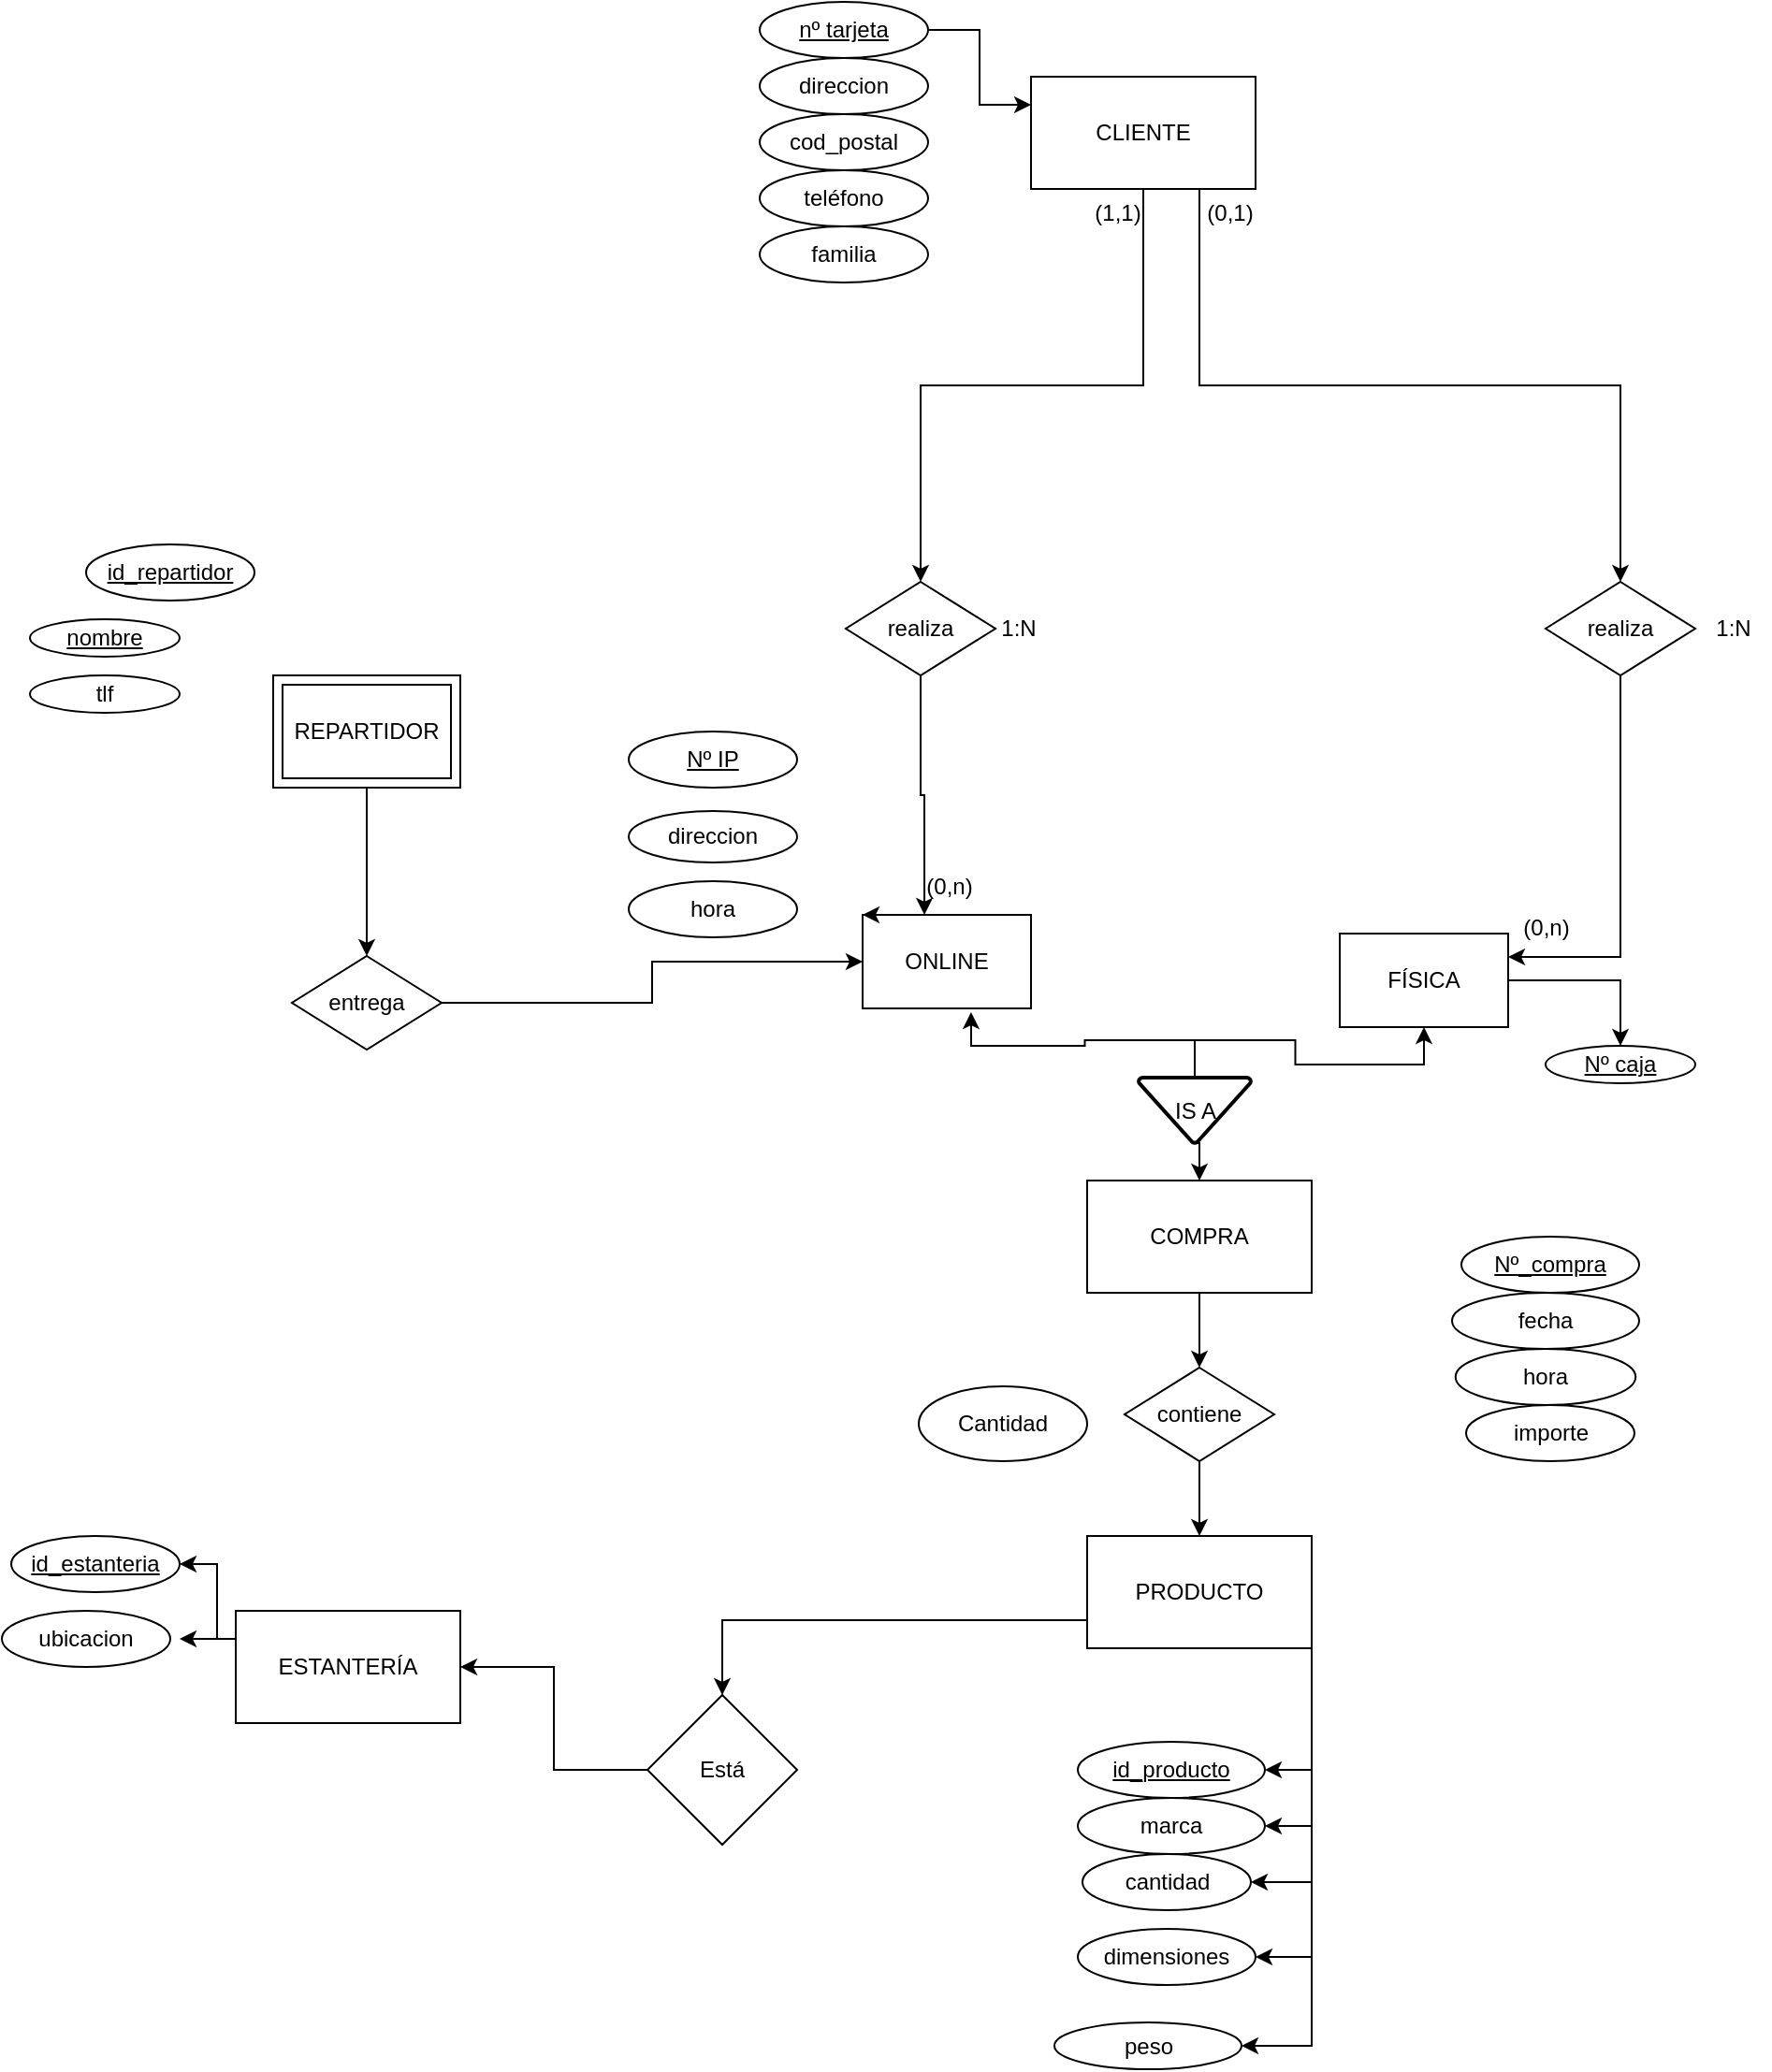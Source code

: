 <mxfile version="22.0.3" type="device">
  <diagram name="Página-1" id="IEab-QamOW3exRwG7Yyj">
    <mxGraphModel dx="1102" dy="1997" grid="1" gridSize="10" guides="1" tooltips="1" connect="1" arrows="1" fold="1" page="1" pageScale="1" pageWidth="827" pageHeight="1169" math="0" shadow="0">
      <root>
        <mxCell id="0" />
        <mxCell id="1" parent="0" />
        <mxCell id="-Ae5Qsa0rawJSdzD_BRz-133" style="edgeStyle=orthogonalEdgeStyle;rounded=0;orthogonalLoop=1;jettySize=auto;html=1;exitX=0;exitY=0.25;exitDx=0;exitDy=0;" edge="1" parent="1" source="-Ae5Qsa0rawJSdzD_BRz-3">
          <mxGeometry relative="1" as="geometry">
            <mxPoint x="330" y="845" as="targetPoint" />
          </mxGeometry>
        </mxCell>
        <mxCell id="-Ae5Qsa0rawJSdzD_BRz-134" style="edgeStyle=orthogonalEdgeStyle;rounded=0;orthogonalLoop=1;jettySize=auto;html=1;exitX=0;exitY=0.25;exitDx=0;exitDy=0;entryX=1;entryY=0.5;entryDx=0;entryDy=0;" edge="1" parent="1" source="-Ae5Qsa0rawJSdzD_BRz-3" target="-Ae5Qsa0rawJSdzD_BRz-10">
          <mxGeometry relative="1" as="geometry">
            <Array as="points">
              <mxPoint x="350" y="845" />
              <mxPoint x="350" y="805" />
            </Array>
          </mxGeometry>
        </mxCell>
        <mxCell id="-Ae5Qsa0rawJSdzD_BRz-3" value="ESTANTERÍA" style="whiteSpace=wrap;html=1;" vertex="1" parent="1">
          <mxGeometry x="360" y="830" width="120" height="60" as="geometry" />
        </mxCell>
        <mxCell id="-Ae5Qsa0rawJSdzD_BRz-10" value="&lt;u&gt;id_estanteria&lt;/u&gt;" style="ellipse;whiteSpace=wrap;html=1;" vertex="1" parent="1">
          <mxGeometry x="240" y="790" width="90" height="30" as="geometry" />
        </mxCell>
        <mxCell id="-Ae5Qsa0rawJSdzD_BRz-11" value="ubicacion" style="ellipse;whiteSpace=wrap;html=1;" vertex="1" parent="1">
          <mxGeometry x="235" y="830" width="90" height="30" as="geometry" />
        </mxCell>
        <mxCell id="-Ae5Qsa0rawJSdzD_BRz-100" value="" style="edgeStyle=orthogonalEdgeStyle;rounded=0;orthogonalLoop=1;jettySize=auto;html=1;" edge="1" parent="1" source="-Ae5Qsa0rawJSdzD_BRz-22" target="-Ae5Qsa0rawJSdzD_BRz-30">
          <mxGeometry relative="1" as="geometry" />
        </mxCell>
        <mxCell id="-Ae5Qsa0rawJSdzD_BRz-22" value="FÍSICA" style="whiteSpace=wrap;html=1;" vertex="1" parent="1">
          <mxGeometry x="950" y="468" width="90" height="50" as="geometry" />
        </mxCell>
        <mxCell id="-Ae5Qsa0rawJSdzD_BRz-23" value="ONLINE" style="whiteSpace=wrap;html=1;" vertex="1" parent="1">
          <mxGeometry x="695" y="458" width="90" height="50" as="geometry" />
        </mxCell>
        <mxCell id="-Ae5Qsa0rawJSdzD_BRz-24" value="&lt;u&gt;Nº IP&lt;/u&gt;" style="ellipse;whiteSpace=wrap;html=1;" vertex="1" parent="1">
          <mxGeometry x="570" y="360" width="90" height="30" as="geometry" />
        </mxCell>
        <mxCell id="-Ae5Qsa0rawJSdzD_BRz-25" value="direccion" style="ellipse;whiteSpace=wrap;html=1;" vertex="1" parent="1">
          <mxGeometry x="570" y="402.5" width="90" height="27.5" as="geometry" />
        </mxCell>
        <mxCell id="-Ae5Qsa0rawJSdzD_BRz-26" value="hora" style="ellipse;whiteSpace=wrap;html=1;" vertex="1" parent="1">
          <mxGeometry x="570" y="440" width="90" height="30" as="geometry" />
        </mxCell>
        <mxCell id="-Ae5Qsa0rawJSdzD_BRz-30" value="&lt;u&gt;Nº caja&lt;/u&gt;" style="ellipse;whiteSpace=wrap;html=1;" vertex="1" parent="1">
          <mxGeometry x="1060" y="528" width="80" height="20" as="geometry" />
        </mxCell>
        <mxCell id="-Ae5Qsa0rawJSdzD_BRz-40" style="edgeStyle=orthogonalEdgeStyle;rounded=0;orthogonalLoop=1;jettySize=auto;html=1;" edge="1" parent="1" source="-Ae5Qsa0rawJSdzD_BRz-41" target="-Ae5Qsa0rawJSdzD_BRz-23">
          <mxGeometry relative="1" as="geometry" />
        </mxCell>
        <mxCell id="-Ae5Qsa0rawJSdzD_BRz-41" value="entrega" style="rhombus;whiteSpace=wrap;html=1;" vertex="1" parent="1">
          <mxGeometry x="390" y="480" width="80" height="50" as="geometry" />
        </mxCell>
        <mxCell id="-Ae5Qsa0rawJSdzD_BRz-42" value="&lt;u&gt;id_repartidor&lt;/u&gt;" style="ellipse;whiteSpace=wrap;html=1;" vertex="1" parent="1">
          <mxGeometry x="280" y="260" width="90" height="30" as="geometry" />
        </mxCell>
        <mxCell id="-Ae5Qsa0rawJSdzD_BRz-45" value="&lt;u&gt;nombre&lt;/u&gt;" style="ellipse;whiteSpace=wrap;html=1;" vertex="1" parent="1">
          <mxGeometry x="250" y="300" width="80" height="20" as="geometry" />
        </mxCell>
        <mxCell id="-Ae5Qsa0rawJSdzD_BRz-46" value="tlf" style="ellipse;whiteSpace=wrap;html=1;" vertex="1" parent="1">
          <mxGeometry x="250" y="330" width="80" height="20" as="geometry" />
        </mxCell>
        <mxCell id="-Ae5Qsa0rawJSdzD_BRz-129" style="edgeStyle=orthogonalEdgeStyle;rounded=0;orthogonalLoop=1;jettySize=auto;html=1;exitX=0.5;exitY=1;exitDx=0;exitDy=0;" edge="1" parent="1" source="-Ae5Qsa0rawJSdzD_BRz-57" target="-Ae5Qsa0rawJSdzD_BRz-41">
          <mxGeometry relative="1" as="geometry" />
        </mxCell>
        <mxCell id="-Ae5Qsa0rawJSdzD_BRz-57" value="REPARTIDOR" style="shape=ext;margin=3;double=1;whiteSpace=wrap;html=1;align=center;" vertex="1" parent="1">
          <mxGeometry x="380" y="330" width="100" height="60" as="geometry" />
        </mxCell>
        <mxCell id="-Ae5Qsa0rawJSdzD_BRz-132" style="edgeStyle=orthogonalEdgeStyle;rounded=0;orthogonalLoop=1;jettySize=auto;html=1;exitX=0;exitY=0.5;exitDx=0;exitDy=0;entryX=1;entryY=0.5;entryDx=0;entryDy=0;" edge="1" parent="1" source="-Ae5Qsa0rawJSdzD_BRz-102" target="-Ae5Qsa0rawJSdzD_BRz-3">
          <mxGeometry relative="1" as="geometry" />
        </mxCell>
        <mxCell id="-Ae5Qsa0rawJSdzD_BRz-102" value="Está" style="rhombus;whiteSpace=wrap;html=1;" vertex="1" parent="1">
          <mxGeometry x="580" y="875" width="80" height="80" as="geometry" />
        </mxCell>
        <mxCell id="-Ae5Qsa0rawJSdzD_BRz-136" style="edgeStyle=orthogonalEdgeStyle;rounded=0;orthogonalLoop=1;jettySize=auto;html=1;exitX=0.5;exitY=1;exitDx=0;exitDy=0;entryX=0.5;entryY=0;entryDx=0;entryDy=0;" edge="1" parent="1" source="-Ae5Qsa0rawJSdzD_BRz-107" target="-Ae5Qsa0rawJSdzD_BRz-120">
          <mxGeometry relative="1" as="geometry" />
        </mxCell>
        <mxCell id="-Ae5Qsa0rawJSdzD_BRz-143" style="edgeStyle=orthogonalEdgeStyle;rounded=0;orthogonalLoop=1;jettySize=auto;html=1;exitX=0.75;exitY=1;exitDx=0;exitDy=0;" edge="1" parent="1" source="-Ae5Qsa0rawJSdzD_BRz-107" target="-Ae5Qsa0rawJSdzD_BRz-135">
          <mxGeometry relative="1" as="geometry" />
        </mxCell>
        <mxCell id="-Ae5Qsa0rawJSdzD_BRz-107" value="CLIENTE" style="whiteSpace=wrap;html=1;" vertex="1" parent="1">
          <mxGeometry x="785" y="10" width="120" height="60" as="geometry" />
        </mxCell>
        <mxCell id="-Ae5Qsa0rawJSdzD_BRz-123" style="edgeStyle=orthogonalEdgeStyle;rounded=0;orthogonalLoop=1;jettySize=auto;html=1;exitX=1;exitY=1;exitDx=0;exitDy=0;entryX=1;entryY=0.5;entryDx=0;entryDy=0;" edge="1" parent="1" source="-Ae5Qsa0rawJSdzD_BRz-108" target="-Ae5Qsa0rawJSdzD_BRz-118">
          <mxGeometry relative="1" as="geometry" />
        </mxCell>
        <mxCell id="-Ae5Qsa0rawJSdzD_BRz-124" style="edgeStyle=orthogonalEdgeStyle;rounded=0;orthogonalLoop=1;jettySize=auto;html=1;exitX=1;exitY=1;exitDx=0;exitDy=0;entryX=1;entryY=0.5;entryDx=0;entryDy=0;" edge="1" parent="1" source="-Ae5Qsa0rawJSdzD_BRz-108" target="-Ae5Qsa0rawJSdzD_BRz-115">
          <mxGeometry relative="1" as="geometry" />
        </mxCell>
        <mxCell id="-Ae5Qsa0rawJSdzD_BRz-125" style="edgeStyle=orthogonalEdgeStyle;rounded=0;orthogonalLoop=1;jettySize=auto;html=1;exitX=1;exitY=1;exitDx=0;exitDy=0;entryX=1;entryY=0.5;entryDx=0;entryDy=0;" edge="1" parent="1" source="-Ae5Qsa0rawJSdzD_BRz-108" target="-Ae5Qsa0rawJSdzD_BRz-116">
          <mxGeometry relative="1" as="geometry" />
        </mxCell>
        <mxCell id="-Ae5Qsa0rawJSdzD_BRz-126" style="edgeStyle=orthogonalEdgeStyle;rounded=0;orthogonalLoop=1;jettySize=auto;html=1;exitX=1;exitY=1;exitDx=0;exitDy=0;entryX=1;entryY=0.5;entryDx=0;entryDy=0;" edge="1" parent="1" source="-Ae5Qsa0rawJSdzD_BRz-108" target="-Ae5Qsa0rawJSdzD_BRz-117">
          <mxGeometry relative="1" as="geometry" />
        </mxCell>
        <mxCell id="-Ae5Qsa0rawJSdzD_BRz-127" style="edgeStyle=orthogonalEdgeStyle;rounded=0;orthogonalLoop=1;jettySize=auto;html=1;exitX=1;exitY=1;exitDx=0;exitDy=0;entryX=1;entryY=0.5;entryDx=0;entryDy=0;" edge="1" parent="1" source="-Ae5Qsa0rawJSdzD_BRz-108" target="-Ae5Qsa0rawJSdzD_BRz-114">
          <mxGeometry relative="1" as="geometry" />
        </mxCell>
        <mxCell id="-Ae5Qsa0rawJSdzD_BRz-131" style="edgeStyle=orthogonalEdgeStyle;rounded=0;orthogonalLoop=1;jettySize=auto;html=1;exitX=0;exitY=0.75;exitDx=0;exitDy=0;entryX=0.5;entryY=0;entryDx=0;entryDy=0;" edge="1" parent="1" source="-Ae5Qsa0rawJSdzD_BRz-108" target="-Ae5Qsa0rawJSdzD_BRz-102">
          <mxGeometry relative="1" as="geometry" />
        </mxCell>
        <mxCell id="-Ae5Qsa0rawJSdzD_BRz-108" value="PRODUCTO" style="whiteSpace=wrap;html=1;" vertex="1" parent="1">
          <mxGeometry x="815" y="790" width="120" height="60" as="geometry" />
        </mxCell>
        <mxCell id="-Ae5Qsa0rawJSdzD_BRz-130" style="edgeStyle=orthogonalEdgeStyle;rounded=0;orthogonalLoop=1;jettySize=auto;html=1;exitX=1;exitY=0.5;exitDx=0;exitDy=0;entryX=0;entryY=0.25;entryDx=0;entryDy=0;" edge="1" parent="1" source="-Ae5Qsa0rawJSdzD_BRz-109" target="-Ae5Qsa0rawJSdzD_BRz-107">
          <mxGeometry relative="1" as="geometry" />
        </mxCell>
        <mxCell id="-Ae5Qsa0rawJSdzD_BRz-109" value="&lt;u&gt;nº tarjeta&lt;/u&gt;" style="ellipse;whiteSpace=wrap;html=1;" vertex="1" parent="1">
          <mxGeometry x="640" y="-30" width="90" height="30" as="geometry" />
        </mxCell>
        <mxCell id="-Ae5Qsa0rawJSdzD_BRz-110" value="direccion" style="ellipse;whiteSpace=wrap;html=1;" vertex="1" parent="1">
          <mxGeometry x="640" width="90" height="30" as="geometry" />
        </mxCell>
        <mxCell id="-Ae5Qsa0rawJSdzD_BRz-111" value="cod_postal" style="ellipse;whiteSpace=wrap;html=1;" vertex="1" parent="1">
          <mxGeometry x="640" y="30" width="90" height="30" as="geometry" />
        </mxCell>
        <mxCell id="-Ae5Qsa0rawJSdzD_BRz-112" value="teléfono" style="ellipse;whiteSpace=wrap;html=1;" vertex="1" parent="1">
          <mxGeometry x="640" y="60" width="90" height="30" as="geometry" />
        </mxCell>
        <mxCell id="-Ae5Qsa0rawJSdzD_BRz-113" value="familia" style="ellipse;whiteSpace=wrap;html=1;" vertex="1" parent="1">
          <mxGeometry x="640" y="90" width="90" height="30" as="geometry" />
        </mxCell>
        <mxCell id="-Ae5Qsa0rawJSdzD_BRz-114" value="peso" style="ellipse;whiteSpace=wrap;html=1;" vertex="1" parent="1">
          <mxGeometry x="797.5" y="1050" width="100" height="25" as="geometry" />
        </mxCell>
        <mxCell id="-Ae5Qsa0rawJSdzD_BRz-115" value="marca" style="ellipse;whiteSpace=wrap;html=1;" vertex="1" parent="1">
          <mxGeometry x="810" y="930" width="100" height="30" as="geometry" />
        </mxCell>
        <mxCell id="-Ae5Qsa0rawJSdzD_BRz-116" value="cantidad" style="ellipse;whiteSpace=wrap;html=1;" vertex="1" parent="1">
          <mxGeometry x="812.5" y="960" width="90" height="30" as="geometry" />
        </mxCell>
        <mxCell id="-Ae5Qsa0rawJSdzD_BRz-117" value="dimensiones" style="ellipse;whiteSpace=wrap;html=1;" vertex="1" parent="1">
          <mxGeometry x="810" y="1000" width="95" height="30" as="geometry" />
        </mxCell>
        <mxCell id="-Ae5Qsa0rawJSdzD_BRz-118" value="&lt;u&gt;id_producto&lt;/u&gt;" style="ellipse;whiteSpace=wrap;html=1;" vertex="1" parent="1">
          <mxGeometry x="810" y="900" width="100" height="30" as="geometry" />
        </mxCell>
        <mxCell id="-Ae5Qsa0rawJSdzD_BRz-120" value="realiza" style="rhombus;whiteSpace=wrap;html=1;" vertex="1" parent="1">
          <mxGeometry x="686" y="280" width="80" height="50" as="geometry" />
        </mxCell>
        <mxCell id="-Ae5Qsa0rawJSdzD_BRz-144" style="edgeStyle=orthogonalEdgeStyle;rounded=0;orthogonalLoop=1;jettySize=auto;html=1;exitX=0.5;exitY=1;exitDx=0;exitDy=0;entryX=1;entryY=0.25;entryDx=0;entryDy=0;" edge="1" parent="1" source="-Ae5Qsa0rawJSdzD_BRz-135" target="-Ae5Qsa0rawJSdzD_BRz-22">
          <mxGeometry relative="1" as="geometry" />
        </mxCell>
        <mxCell id="-Ae5Qsa0rawJSdzD_BRz-135" value="realiza" style="rhombus;whiteSpace=wrap;html=1;" vertex="1" parent="1">
          <mxGeometry x="1060" y="280" width="80" height="50" as="geometry" />
        </mxCell>
        <mxCell id="-Ae5Qsa0rawJSdzD_BRz-138" style="edgeStyle=orthogonalEdgeStyle;rounded=0;orthogonalLoop=1;jettySize=auto;html=1;exitX=0.25;exitY=0;exitDx=0;exitDy=0;entryX=0;entryY=0;entryDx=0;entryDy=0;" edge="1" parent="1" source="-Ae5Qsa0rawJSdzD_BRz-23" target="-Ae5Qsa0rawJSdzD_BRz-23">
          <mxGeometry relative="1" as="geometry" />
        </mxCell>
        <mxCell id="-Ae5Qsa0rawJSdzD_BRz-141" style="edgeStyle=orthogonalEdgeStyle;rounded=0;orthogonalLoop=1;jettySize=auto;html=1;exitX=0.5;exitY=1;exitDx=0;exitDy=0;entryX=0.367;entryY=0;entryDx=0;entryDy=0;entryPerimeter=0;" edge="1" parent="1" source="-Ae5Qsa0rawJSdzD_BRz-120" target="-Ae5Qsa0rawJSdzD_BRz-23">
          <mxGeometry relative="1" as="geometry" />
        </mxCell>
        <mxCell id="-Ae5Qsa0rawJSdzD_BRz-142" value="1:N" style="text;html=1;align=center;verticalAlign=middle;resizable=0;points=[];autosize=1;strokeColor=none;fillColor=none;" vertex="1" parent="1">
          <mxGeometry x="757.5" y="290" width="40" height="30" as="geometry" />
        </mxCell>
        <mxCell id="-Ae5Qsa0rawJSdzD_BRz-145" value="(1,1)" style="text;html=1;align=center;verticalAlign=middle;resizable=0;points=[];autosize=1;strokeColor=none;fillColor=none;" vertex="1" parent="1">
          <mxGeometry x="806" y="68" width="50" height="30" as="geometry" />
        </mxCell>
        <mxCell id="-Ae5Qsa0rawJSdzD_BRz-146" value="(0,1)" style="text;html=1;align=center;verticalAlign=middle;resizable=0;points=[];autosize=1;strokeColor=none;fillColor=none;" vertex="1" parent="1">
          <mxGeometry x="866" y="68" width="50" height="30" as="geometry" />
        </mxCell>
        <mxCell id="-Ae5Qsa0rawJSdzD_BRz-147" value="(0,n)" style="text;html=1;align=center;verticalAlign=middle;resizable=0;points=[];autosize=1;strokeColor=none;fillColor=none;" vertex="1" parent="1">
          <mxGeometry x="1034.99" y="450" width="50" height="30" as="geometry" />
        </mxCell>
        <mxCell id="-Ae5Qsa0rawJSdzD_BRz-148" value="1:N" style="text;html=1;align=center;verticalAlign=middle;resizable=0;points=[];autosize=1;strokeColor=none;fillColor=none;" vertex="1" parent="1">
          <mxGeometry x="1140" y="290" width="40" height="30" as="geometry" />
        </mxCell>
        <mxCell id="-Ae5Qsa0rawJSdzD_BRz-149" value="Cantidad" style="ellipse;whiteSpace=wrap;html=1;" vertex="1" parent="1">
          <mxGeometry x="725" y="710" width="90" height="40" as="geometry" />
        </mxCell>
        <mxCell id="-Ae5Qsa0rawJSdzD_BRz-162" style="edgeStyle=orthogonalEdgeStyle;rounded=0;orthogonalLoop=1;jettySize=auto;html=1;exitX=0.5;exitY=1;exitDx=0;exitDy=0;entryX=0.5;entryY=0;entryDx=0;entryDy=0;" edge="1" parent="1" source="-Ae5Qsa0rawJSdzD_BRz-151" target="-Ae5Qsa0rawJSdzD_BRz-161">
          <mxGeometry relative="1" as="geometry" />
        </mxCell>
        <mxCell id="-Ae5Qsa0rawJSdzD_BRz-151" value="COMPRA" style="whiteSpace=wrap;html=1;" vertex="1" parent="1">
          <mxGeometry x="815" y="600" width="120" height="60" as="geometry" />
        </mxCell>
        <mxCell id="-Ae5Qsa0rawJSdzD_BRz-153" style="edgeStyle=orthogonalEdgeStyle;rounded=0;orthogonalLoop=1;jettySize=auto;html=1;exitX=0.5;exitY=0;exitDx=0;exitDy=0;exitPerimeter=0;entryX=0.5;entryY=1;entryDx=0;entryDy=0;" edge="1" parent="1" source="-Ae5Qsa0rawJSdzD_BRz-152" target="-Ae5Qsa0rawJSdzD_BRz-22">
          <mxGeometry relative="1" as="geometry" />
        </mxCell>
        <mxCell id="-Ae5Qsa0rawJSdzD_BRz-155" style="edgeStyle=orthogonalEdgeStyle;rounded=0;orthogonalLoop=1;jettySize=auto;html=1;exitX=0.5;exitY=1;exitDx=0;exitDy=0;exitPerimeter=0;entryX=0.5;entryY=0;entryDx=0;entryDy=0;" edge="1" parent="1" source="-Ae5Qsa0rawJSdzD_BRz-152" target="-Ae5Qsa0rawJSdzD_BRz-151">
          <mxGeometry relative="1" as="geometry" />
        </mxCell>
        <mxCell id="-Ae5Qsa0rawJSdzD_BRz-152" value="IS A" style="strokeWidth=2;html=1;shape=mxgraph.flowchart.merge_or_storage;whiteSpace=wrap;" vertex="1" parent="1">
          <mxGeometry x="842.5" y="545" width="60" height="35" as="geometry" />
        </mxCell>
        <mxCell id="-Ae5Qsa0rawJSdzD_BRz-154" style="edgeStyle=orthogonalEdgeStyle;rounded=0;orthogonalLoop=1;jettySize=auto;html=1;exitX=0.5;exitY=0;exitDx=0;exitDy=0;exitPerimeter=0;entryX=0.644;entryY=1.04;entryDx=0;entryDy=0;entryPerimeter=0;" edge="1" parent="1" source="-Ae5Qsa0rawJSdzD_BRz-152" target="-Ae5Qsa0rawJSdzD_BRz-23">
          <mxGeometry relative="1" as="geometry" />
        </mxCell>
        <mxCell id="-Ae5Qsa0rawJSdzD_BRz-157" value="&lt;u&gt;Nº_compra&lt;/u&gt;" style="ellipse;whiteSpace=wrap;html=1;" vertex="1" parent="1">
          <mxGeometry x="1015" y="630" width="95" height="30" as="geometry" />
        </mxCell>
        <mxCell id="-Ae5Qsa0rawJSdzD_BRz-158" value="importe" style="ellipse;whiteSpace=wrap;html=1;" vertex="1" parent="1">
          <mxGeometry x="1017.5" y="720" width="90" height="30" as="geometry" />
        </mxCell>
        <mxCell id="-Ae5Qsa0rawJSdzD_BRz-159" value="fecha" style="ellipse;whiteSpace=wrap;html=1;" vertex="1" parent="1">
          <mxGeometry x="1010" y="660" width="100" height="30" as="geometry" />
        </mxCell>
        <mxCell id="-Ae5Qsa0rawJSdzD_BRz-160" value="hora" style="ellipse;whiteSpace=wrap;html=1;" vertex="1" parent="1">
          <mxGeometry x="1011.87" y="690" width="96.25" height="30" as="geometry" />
        </mxCell>
        <mxCell id="-Ae5Qsa0rawJSdzD_BRz-163" style="edgeStyle=orthogonalEdgeStyle;rounded=0;orthogonalLoop=1;jettySize=auto;html=1;exitX=0.5;exitY=1;exitDx=0;exitDy=0;entryX=0.5;entryY=0;entryDx=0;entryDy=0;" edge="1" parent="1" source="-Ae5Qsa0rawJSdzD_BRz-161" target="-Ae5Qsa0rawJSdzD_BRz-108">
          <mxGeometry relative="1" as="geometry" />
        </mxCell>
        <mxCell id="-Ae5Qsa0rawJSdzD_BRz-161" value="contiene" style="rhombus;whiteSpace=wrap;html=1;" vertex="1" parent="1">
          <mxGeometry x="835" y="700" width="80" height="50" as="geometry" />
        </mxCell>
        <mxCell id="-Ae5Qsa0rawJSdzD_BRz-164" value="(0,n)" style="text;html=1;align=center;verticalAlign=middle;resizable=0;points=[];autosize=1;strokeColor=none;fillColor=none;" vertex="1" parent="1">
          <mxGeometry x="716" y="428" width="50" height="30" as="geometry" />
        </mxCell>
      </root>
    </mxGraphModel>
  </diagram>
</mxfile>
